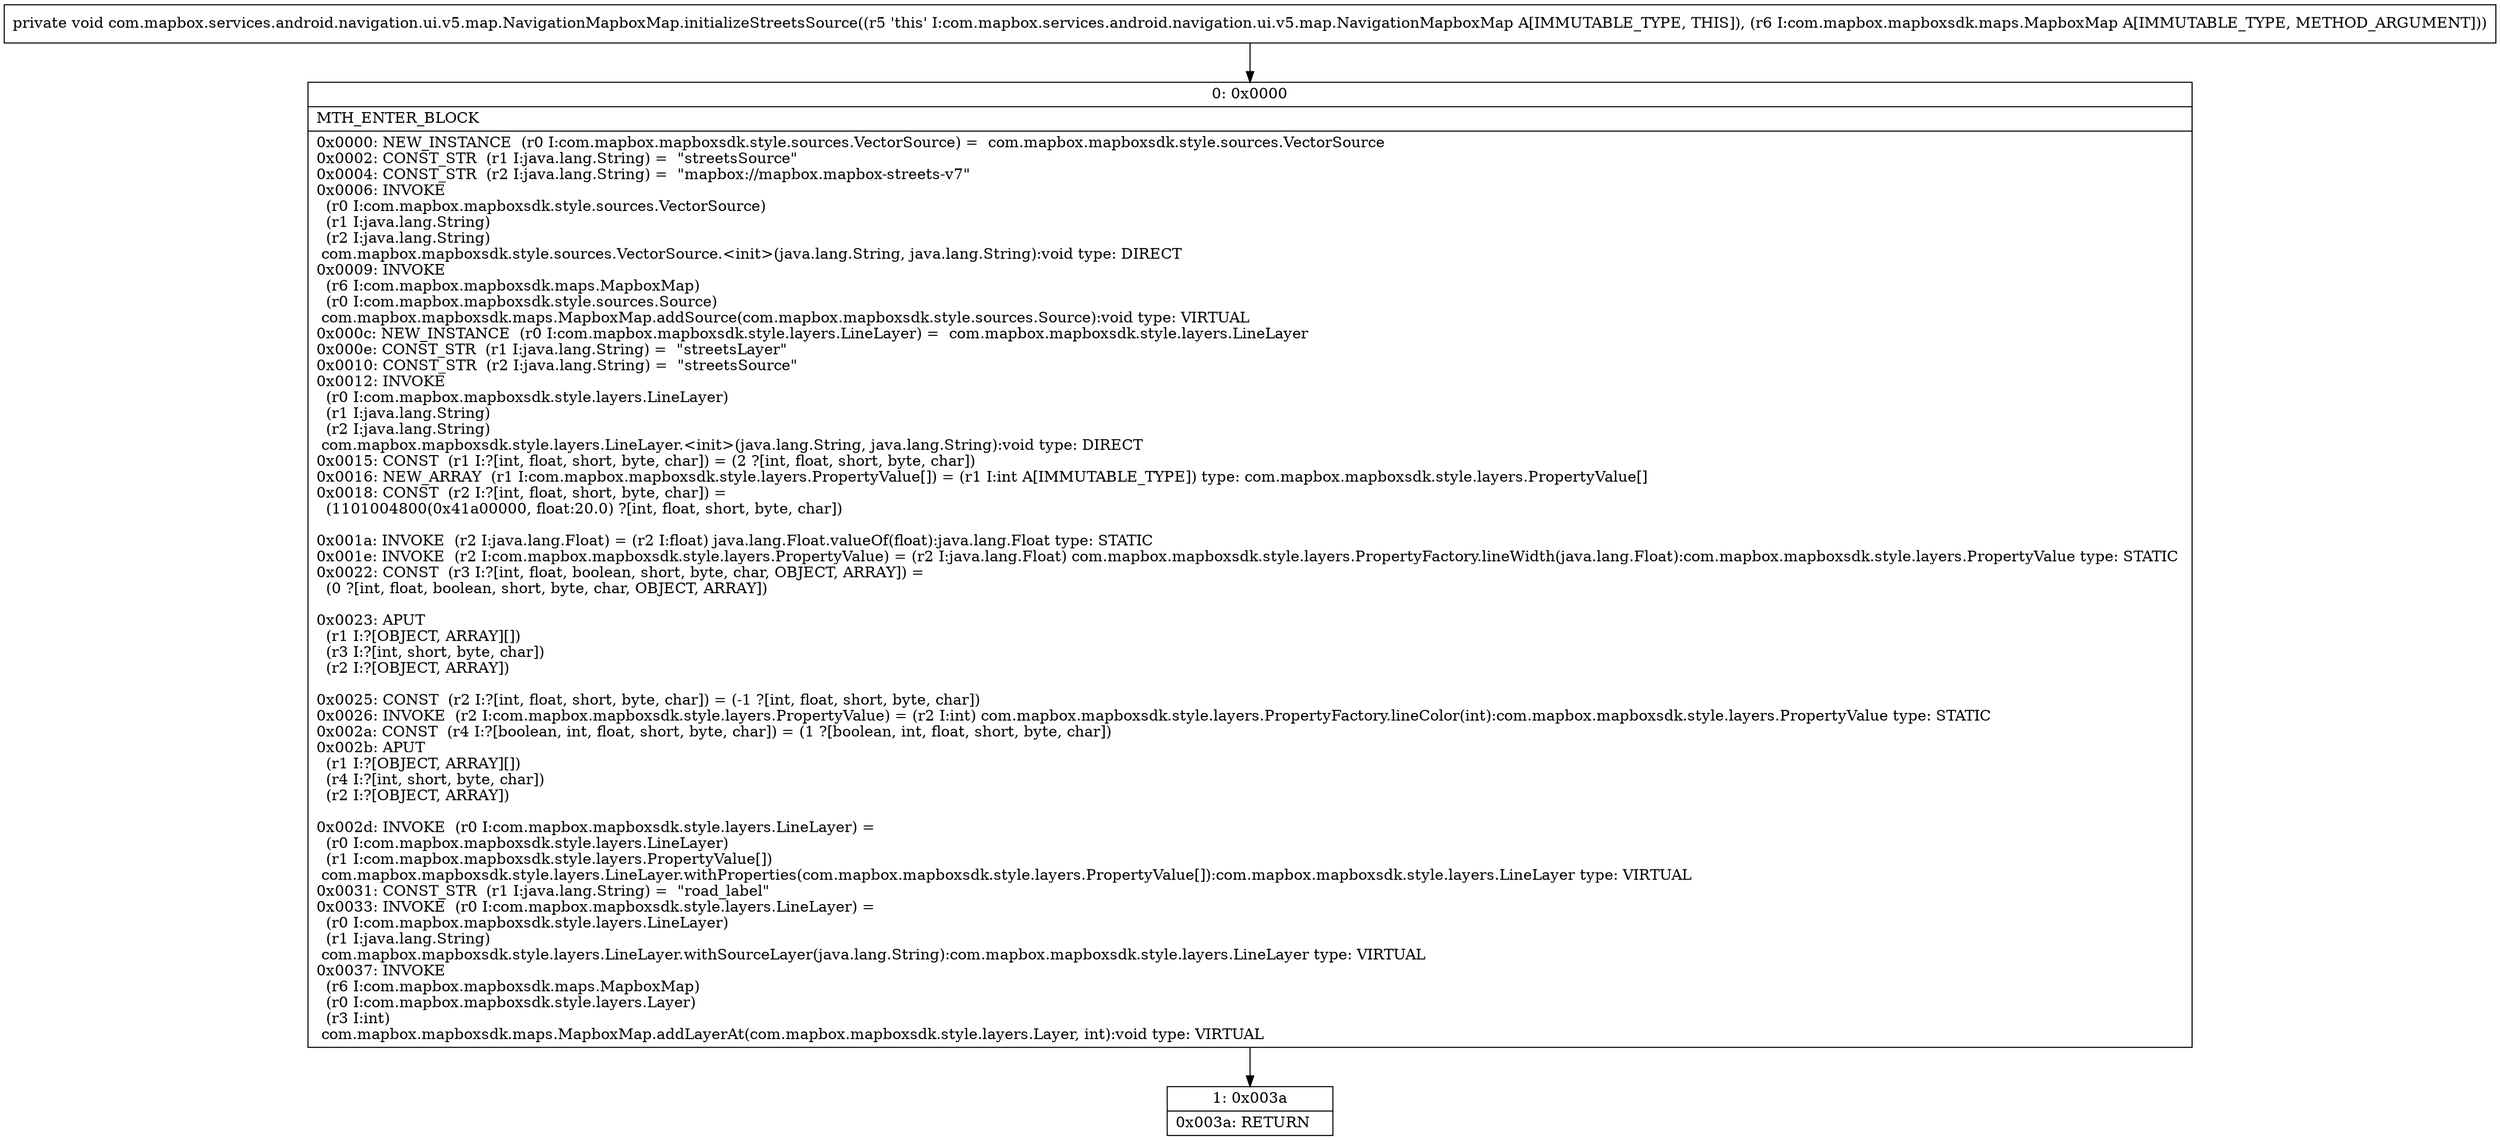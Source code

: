digraph "CFG forcom.mapbox.services.android.navigation.ui.v5.map.NavigationMapboxMap.initializeStreetsSource(Lcom\/mapbox\/mapboxsdk\/maps\/MapboxMap;)V" {
Node_0 [shape=record,label="{0\:\ 0x0000|MTH_ENTER_BLOCK\l|0x0000: NEW_INSTANCE  (r0 I:com.mapbox.mapboxsdk.style.sources.VectorSource) =  com.mapbox.mapboxsdk.style.sources.VectorSource \l0x0002: CONST_STR  (r1 I:java.lang.String) =  \"streetsSource\" \l0x0004: CONST_STR  (r2 I:java.lang.String) =  \"mapbox:\/\/mapbox.mapbox\-streets\-v7\" \l0x0006: INVOKE  \l  (r0 I:com.mapbox.mapboxsdk.style.sources.VectorSource)\l  (r1 I:java.lang.String)\l  (r2 I:java.lang.String)\l com.mapbox.mapboxsdk.style.sources.VectorSource.\<init\>(java.lang.String, java.lang.String):void type: DIRECT \l0x0009: INVOKE  \l  (r6 I:com.mapbox.mapboxsdk.maps.MapboxMap)\l  (r0 I:com.mapbox.mapboxsdk.style.sources.Source)\l com.mapbox.mapboxsdk.maps.MapboxMap.addSource(com.mapbox.mapboxsdk.style.sources.Source):void type: VIRTUAL \l0x000c: NEW_INSTANCE  (r0 I:com.mapbox.mapboxsdk.style.layers.LineLayer) =  com.mapbox.mapboxsdk.style.layers.LineLayer \l0x000e: CONST_STR  (r1 I:java.lang.String) =  \"streetsLayer\" \l0x0010: CONST_STR  (r2 I:java.lang.String) =  \"streetsSource\" \l0x0012: INVOKE  \l  (r0 I:com.mapbox.mapboxsdk.style.layers.LineLayer)\l  (r1 I:java.lang.String)\l  (r2 I:java.lang.String)\l com.mapbox.mapboxsdk.style.layers.LineLayer.\<init\>(java.lang.String, java.lang.String):void type: DIRECT \l0x0015: CONST  (r1 I:?[int, float, short, byte, char]) = (2 ?[int, float, short, byte, char]) \l0x0016: NEW_ARRAY  (r1 I:com.mapbox.mapboxsdk.style.layers.PropertyValue[]) = (r1 I:int A[IMMUTABLE_TYPE]) type: com.mapbox.mapboxsdk.style.layers.PropertyValue[] \l0x0018: CONST  (r2 I:?[int, float, short, byte, char]) = \l  (1101004800(0x41a00000, float:20.0) ?[int, float, short, byte, char])\l \l0x001a: INVOKE  (r2 I:java.lang.Float) = (r2 I:float) java.lang.Float.valueOf(float):java.lang.Float type: STATIC \l0x001e: INVOKE  (r2 I:com.mapbox.mapboxsdk.style.layers.PropertyValue) = (r2 I:java.lang.Float) com.mapbox.mapboxsdk.style.layers.PropertyFactory.lineWidth(java.lang.Float):com.mapbox.mapboxsdk.style.layers.PropertyValue type: STATIC \l0x0022: CONST  (r3 I:?[int, float, boolean, short, byte, char, OBJECT, ARRAY]) = \l  (0 ?[int, float, boolean, short, byte, char, OBJECT, ARRAY])\l \l0x0023: APUT  \l  (r1 I:?[OBJECT, ARRAY][])\l  (r3 I:?[int, short, byte, char])\l  (r2 I:?[OBJECT, ARRAY])\l \l0x0025: CONST  (r2 I:?[int, float, short, byte, char]) = (\-1 ?[int, float, short, byte, char]) \l0x0026: INVOKE  (r2 I:com.mapbox.mapboxsdk.style.layers.PropertyValue) = (r2 I:int) com.mapbox.mapboxsdk.style.layers.PropertyFactory.lineColor(int):com.mapbox.mapboxsdk.style.layers.PropertyValue type: STATIC \l0x002a: CONST  (r4 I:?[boolean, int, float, short, byte, char]) = (1 ?[boolean, int, float, short, byte, char]) \l0x002b: APUT  \l  (r1 I:?[OBJECT, ARRAY][])\l  (r4 I:?[int, short, byte, char])\l  (r2 I:?[OBJECT, ARRAY])\l \l0x002d: INVOKE  (r0 I:com.mapbox.mapboxsdk.style.layers.LineLayer) = \l  (r0 I:com.mapbox.mapboxsdk.style.layers.LineLayer)\l  (r1 I:com.mapbox.mapboxsdk.style.layers.PropertyValue[])\l com.mapbox.mapboxsdk.style.layers.LineLayer.withProperties(com.mapbox.mapboxsdk.style.layers.PropertyValue[]):com.mapbox.mapboxsdk.style.layers.LineLayer type: VIRTUAL \l0x0031: CONST_STR  (r1 I:java.lang.String) =  \"road_label\" \l0x0033: INVOKE  (r0 I:com.mapbox.mapboxsdk.style.layers.LineLayer) = \l  (r0 I:com.mapbox.mapboxsdk.style.layers.LineLayer)\l  (r1 I:java.lang.String)\l com.mapbox.mapboxsdk.style.layers.LineLayer.withSourceLayer(java.lang.String):com.mapbox.mapboxsdk.style.layers.LineLayer type: VIRTUAL \l0x0037: INVOKE  \l  (r6 I:com.mapbox.mapboxsdk.maps.MapboxMap)\l  (r0 I:com.mapbox.mapboxsdk.style.layers.Layer)\l  (r3 I:int)\l com.mapbox.mapboxsdk.maps.MapboxMap.addLayerAt(com.mapbox.mapboxsdk.style.layers.Layer, int):void type: VIRTUAL \l}"];
Node_1 [shape=record,label="{1\:\ 0x003a|0x003a: RETURN   \l}"];
MethodNode[shape=record,label="{private void com.mapbox.services.android.navigation.ui.v5.map.NavigationMapboxMap.initializeStreetsSource((r5 'this' I:com.mapbox.services.android.navigation.ui.v5.map.NavigationMapboxMap A[IMMUTABLE_TYPE, THIS]), (r6 I:com.mapbox.mapboxsdk.maps.MapboxMap A[IMMUTABLE_TYPE, METHOD_ARGUMENT])) }"];
MethodNode -> Node_0;
Node_0 -> Node_1;
}

